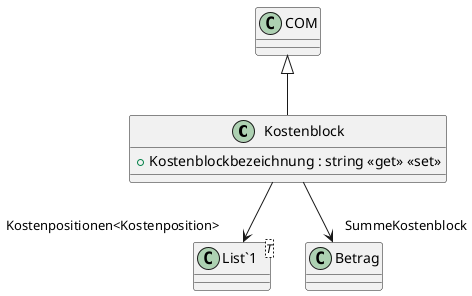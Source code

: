 @startuml
class Kostenblock {
    + Kostenblockbezeichnung : string <<get>> <<set>>
}
class "List`1"<T> {
}
COM <|-- Kostenblock
Kostenblock --> "SummeKostenblock" Betrag
Kostenblock --> "Kostenpositionen<Kostenposition>" "List`1"
@enduml

